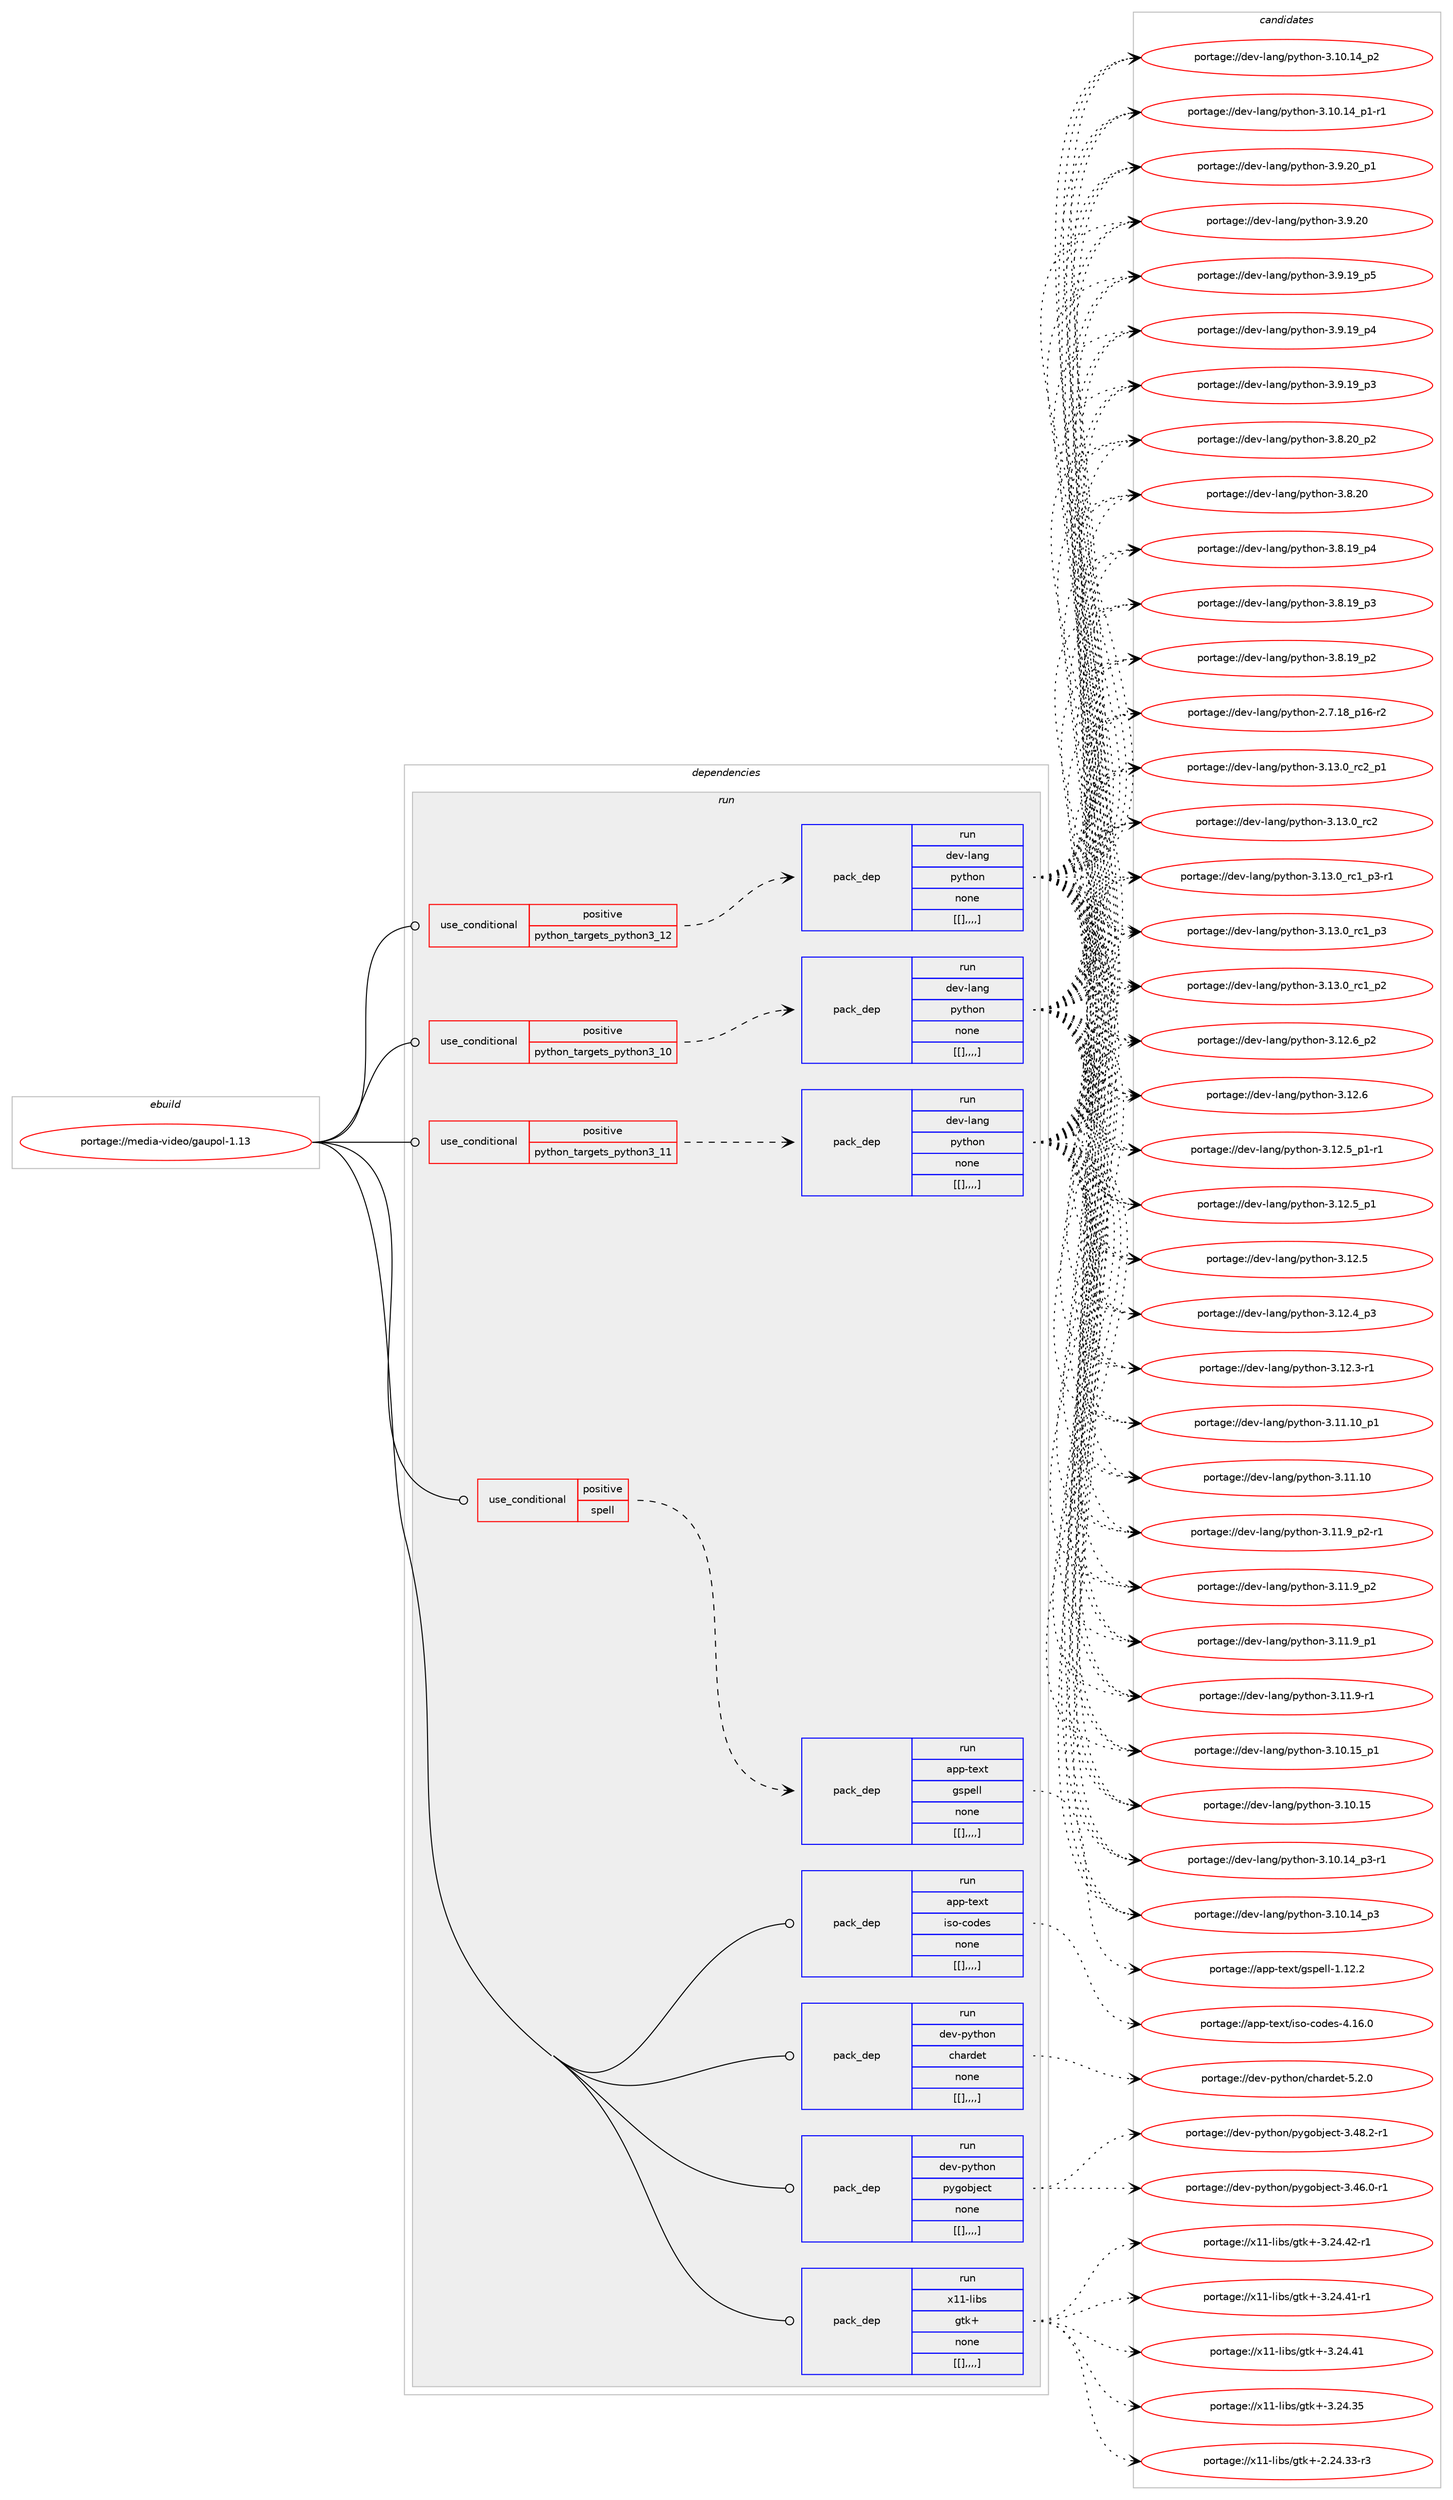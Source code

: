 digraph prolog {

# *************
# Graph options
# *************

newrank=true;
concentrate=true;
compound=true;
graph [rankdir=LR,fontname=Helvetica,fontsize=10,ranksep=1.5];#, ranksep=2.5, nodesep=0.2];
edge  [arrowhead=vee];
node  [fontname=Helvetica,fontsize=10];

# **********
# The ebuild
# **********

subgraph cluster_leftcol {
color=gray;
label=<<i>ebuild</i>>;
id [label="portage://media-video/gaupol-1.13", color=red, width=4, href="../media-video/gaupol-1.13.svg"];
}

# ****************
# The dependencies
# ****************

subgraph cluster_midcol {
color=gray;
label=<<i>dependencies</i>>;
subgraph cluster_compile {
fillcolor="#eeeeee";
style=filled;
label=<<i>compile</i>>;
}
subgraph cluster_compileandrun {
fillcolor="#eeeeee";
style=filled;
label=<<i>compile and run</i>>;
}
subgraph cluster_run {
fillcolor="#eeeeee";
style=filled;
label=<<i>run</i>>;
subgraph cond88439 {
dependency340574 [label=<<TABLE BORDER="0" CELLBORDER="1" CELLSPACING="0" CELLPADDING="4"><TR><TD ROWSPAN="3" CELLPADDING="10">use_conditional</TD></TR><TR><TD>positive</TD></TR><TR><TD>python_targets_python3_10</TD></TR></TABLE>>, shape=none, color=red];
subgraph pack249585 {
dependency340575 [label=<<TABLE BORDER="0" CELLBORDER="1" CELLSPACING="0" CELLPADDING="4" WIDTH="220"><TR><TD ROWSPAN="6" CELLPADDING="30">pack_dep</TD></TR><TR><TD WIDTH="110">run</TD></TR><TR><TD>dev-lang</TD></TR><TR><TD>python</TD></TR><TR><TD>none</TD></TR><TR><TD>[[],,,,]</TD></TR></TABLE>>, shape=none, color=blue];
}
dependency340574:e -> dependency340575:w [weight=20,style="dashed",arrowhead="vee"];
}
id:e -> dependency340574:w [weight=20,style="solid",arrowhead="odot"];
subgraph cond88440 {
dependency340576 [label=<<TABLE BORDER="0" CELLBORDER="1" CELLSPACING="0" CELLPADDING="4"><TR><TD ROWSPAN="3" CELLPADDING="10">use_conditional</TD></TR><TR><TD>positive</TD></TR><TR><TD>python_targets_python3_11</TD></TR></TABLE>>, shape=none, color=red];
subgraph pack249586 {
dependency340577 [label=<<TABLE BORDER="0" CELLBORDER="1" CELLSPACING="0" CELLPADDING="4" WIDTH="220"><TR><TD ROWSPAN="6" CELLPADDING="30">pack_dep</TD></TR><TR><TD WIDTH="110">run</TD></TR><TR><TD>dev-lang</TD></TR><TR><TD>python</TD></TR><TR><TD>none</TD></TR><TR><TD>[[],,,,]</TD></TR></TABLE>>, shape=none, color=blue];
}
dependency340576:e -> dependency340577:w [weight=20,style="dashed",arrowhead="vee"];
}
id:e -> dependency340576:w [weight=20,style="solid",arrowhead="odot"];
subgraph cond88441 {
dependency340578 [label=<<TABLE BORDER="0" CELLBORDER="1" CELLSPACING="0" CELLPADDING="4"><TR><TD ROWSPAN="3" CELLPADDING="10">use_conditional</TD></TR><TR><TD>positive</TD></TR><TR><TD>python_targets_python3_12</TD></TR></TABLE>>, shape=none, color=red];
subgraph pack249587 {
dependency340579 [label=<<TABLE BORDER="0" CELLBORDER="1" CELLSPACING="0" CELLPADDING="4" WIDTH="220"><TR><TD ROWSPAN="6" CELLPADDING="30">pack_dep</TD></TR><TR><TD WIDTH="110">run</TD></TR><TR><TD>dev-lang</TD></TR><TR><TD>python</TD></TR><TR><TD>none</TD></TR><TR><TD>[[],,,,]</TD></TR></TABLE>>, shape=none, color=blue];
}
dependency340578:e -> dependency340579:w [weight=20,style="dashed",arrowhead="vee"];
}
id:e -> dependency340578:w [weight=20,style="solid",arrowhead="odot"];
subgraph cond88442 {
dependency340580 [label=<<TABLE BORDER="0" CELLBORDER="1" CELLSPACING="0" CELLPADDING="4"><TR><TD ROWSPAN="3" CELLPADDING="10">use_conditional</TD></TR><TR><TD>positive</TD></TR><TR><TD>spell</TD></TR></TABLE>>, shape=none, color=red];
subgraph pack249588 {
dependency340581 [label=<<TABLE BORDER="0" CELLBORDER="1" CELLSPACING="0" CELLPADDING="4" WIDTH="220"><TR><TD ROWSPAN="6" CELLPADDING="30">pack_dep</TD></TR><TR><TD WIDTH="110">run</TD></TR><TR><TD>app-text</TD></TR><TR><TD>gspell</TD></TR><TR><TD>none</TD></TR><TR><TD>[[],,,,]</TD></TR></TABLE>>, shape=none, color=blue];
}
dependency340580:e -> dependency340581:w [weight=20,style="dashed",arrowhead="vee"];
}
id:e -> dependency340580:w [weight=20,style="solid",arrowhead="odot"];
subgraph pack249589 {
dependency340582 [label=<<TABLE BORDER="0" CELLBORDER="1" CELLSPACING="0" CELLPADDING="4" WIDTH="220"><TR><TD ROWSPAN="6" CELLPADDING="30">pack_dep</TD></TR><TR><TD WIDTH="110">run</TD></TR><TR><TD>app-text</TD></TR><TR><TD>iso-codes</TD></TR><TR><TD>none</TD></TR><TR><TD>[[],,,,]</TD></TR></TABLE>>, shape=none, color=blue];
}
id:e -> dependency340582:w [weight=20,style="solid",arrowhead="odot"];
subgraph pack249590 {
dependency340583 [label=<<TABLE BORDER="0" CELLBORDER="1" CELLSPACING="0" CELLPADDING="4" WIDTH="220"><TR><TD ROWSPAN="6" CELLPADDING="30">pack_dep</TD></TR><TR><TD WIDTH="110">run</TD></TR><TR><TD>dev-python</TD></TR><TR><TD>chardet</TD></TR><TR><TD>none</TD></TR><TR><TD>[[],,,,]</TD></TR></TABLE>>, shape=none, color=blue];
}
id:e -> dependency340583:w [weight=20,style="solid",arrowhead="odot"];
subgraph pack249591 {
dependency340584 [label=<<TABLE BORDER="0" CELLBORDER="1" CELLSPACING="0" CELLPADDING="4" WIDTH="220"><TR><TD ROWSPAN="6" CELLPADDING="30">pack_dep</TD></TR><TR><TD WIDTH="110">run</TD></TR><TR><TD>dev-python</TD></TR><TR><TD>pygobject</TD></TR><TR><TD>none</TD></TR><TR><TD>[[],,,,]</TD></TR></TABLE>>, shape=none, color=blue];
}
id:e -> dependency340584:w [weight=20,style="solid",arrowhead="odot"];
subgraph pack249592 {
dependency340585 [label=<<TABLE BORDER="0" CELLBORDER="1" CELLSPACING="0" CELLPADDING="4" WIDTH="220"><TR><TD ROWSPAN="6" CELLPADDING="30">pack_dep</TD></TR><TR><TD WIDTH="110">run</TD></TR><TR><TD>x11-libs</TD></TR><TR><TD>gtk+</TD></TR><TR><TD>none</TD></TR><TR><TD>[[],,,,]</TD></TR></TABLE>>, shape=none, color=blue];
}
id:e -> dependency340585:w [weight=20,style="solid",arrowhead="odot"];
}
}

# **************
# The candidates
# **************

subgraph cluster_choices {
rank=same;
color=gray;
label=<<i>candidates</i>>;

subgraph choice249585 {
color=black;
nodesep=1;
choice100101118451089711010347112121116104111110455146495146489511499509511249 [label="portage://dev-lang/python-3.13.0_rc2_p1", color=red, width=4,href="../dev-lang/python-3.13.0_rc2_p1.svg"];
choice10010111845108971101034711212111610411111045514649514648951149950 [label="portage://dev-lang/python-3.13.0_rc2", color=red, width=4,href="../dev-lang/python-3.13.0_rc2.svg"];
choice1001011184510897110103471121211161041111104551464951464895114994995112514511449 [label="portage://dev-lang/python-3.13.0_rc1_p3-r1", color=red, width=4,href="../dev-lang/python-3.13.0_rc1_p3-r1.svg"];
choice100101118451089711010347112121116104111110455146495146489511499499511251 [label="portage://dev-lang/python-3.13.0_rc1_p3", color=red, width=4,href="../dev-lang/python-3.13.0_rc1_p3.svg"];
choice100101118451089711010347112121116104111110455146495146489511499499511250 [label="portage://dev-lang/python-3.13.0_rc1_p2", color=red, width=4,href="../dev-lang/python-3.13.0_rc1_p2.svg"];
choice100101118451089711010347112121116104111110455146495046549511250 [label="portage://dev-lang/python-3.12.6_p2", color=red, width=4,href="../dev-lang/python-3.12.6_p2.svg"];
choice10010111845108971101034711212111610411111045514649504654 [label="portage://dev-lang/python-3.12.6", color=red, width=4,href="../dev-lang/python-3.12.6.svg"];
choice1001011184510897110103471121211161041111104551464950465395112494511449 [label="portage://dev-lang/python-3.12.5_p1-r1", color=red, width=4,href="../dev-lang/python-3.12.5_p1-r1.svg"];
choice100101118451089711010347112121116104111110455146495046539511249 [label="portage://dev-lang/python-3.12.5_p1", color=red, width=4,href="../dev-lang/python-3.12.5_p1.svg"];
choice10010111845108971101034711212111610411111045514649504653 [label="portage://dev-lang/python-3.12.5", color=red, width=4,href="../dev-lang/python-3.12.5.svg"];
choice100101118451089711010347112121116104111110455146495046529511251 [label="portage://dev-lang/python-3.12.4_p3", color=red, width=4,href="../dev-lang/python-3.12.4_p3.svg"];
choice100101118451089711010347112121116104111110455146495046514511449 [label="portage://dev-lang/python-3.12.3-r1", color=red, width=4,href="../dev-lang/python-3.12.3-r1.svg"];
choice10010111845108971101034711212111610411111045514649494649489511249 [label="portage://dev-lang/python-3.11.10_p1", color=red, width=4,href="../dev-lang/python-3.11.10_p1.svg"];
choice1001011184510897110103471121211161041111104551464949464948 [label="portage://dev-lang/python-3.11.10", color=red, width=4,href="../dev-lang/python-3.11.10.svg"];
choice1001011184510897110103471121211161041111104551464949465795112504511449 [label="portage://dev-lang/python-3.11.9_p2-r1", color=red, width=4,href="../dev-lang/python-3.11.9_p2-r1.svg"];
choice100101118451089711010347112121116104111110455146494946579511250 [label="portage://dev-lang/python-3.11.9_p2", color=red, width=4,href="../dev-lang/python-3.11.9_p2.svg"];
choice100101118451089711010347112121116104111110455146494946579511249 [label="portage://dev-lang/python-3.11.9_p1", color=red, width=4,href="../dev-lang/python-3.11.9_p1.svg"];
choice100101118451089711010347112121116104111110455146494946574511449 [label="portage://dev-lang/python-3.11.9-r1", color=red, width=4,href="../dev-lang/python-3.11.9-r1.svg"];
choice10010111845108971101034711212111610411111045514649484649539511249 [label="portage://dev-lang/python-3.10.15_p1", color=red, width=4,href="../dev-lang/python-3.10.15_p1.svg"];
choice1001011184510897110103471121211161041111104551464948464953 [label="portage://dev-lang/python-3.10.15", color=red, width=4,href="../dev-lang/python-3.10.15.svg"];
choice100101118451089711010347112121116104111110455146494846495295112514511449 [label="portage://dev-lang/python-3.10.14_p3-r1", color=red, width=4,href="../dev-lang/python-3.10.14_p3-r1.svg"];
choice10010111845108971101034711212111610411111045514649484649529511251 [label="portage://dev-lang/python-3.10.14_p3", color=red, width=4,href="../dev-lang/python-3.10.14_p3.svg"];
choice10010111845108971101034711212111610411111045514649484649529511250 [label="portage://dev-lang/python-3.10.14_p2", color=red, width=4,href="../dev-lang/python-3.10.14_p2.svg"];
choice100101118451089711010347112121116104111110455146494846495295112494511449 [label="portage://dev-lang/python-3.10.14_p1-r1", color=red, width=4,href="../dev-lang/python-3.10.14_p1-r1.svg"];
choice100101118451089711010347112121116104111110455146574650489511249 [label="portage://dev-lang/python-3.9.20_p1", color=red, width=4,href="../dev-lang/python-3.9.20_p1.svg"];
choice10010111845108971101034711212111610411111045514657465048 [label="portage://dev-lang/python-3.9.20", color=red, width=4,href="../dev-lang/python-3.9.20.svg"];
choice100101118451089711010347112121116104111110455146574649579511253 [label="portage://dev-lang/python-3.9.19_p5", color=red, width=4,href="../dev-lang/python-3.9.19_p5.svg"];
choice100101118451089711010347112121116104111110455146574649579511252 [label="portage://dev-lang/python-3.9.19_p4", color=red, width=4,href="../dev-lang/python-3.9.19_p4.svg"];
choice100101118451089711010347112121116104111110455146574649579511251 [label="portage://dev-lang/python-3.9.19_p3", color=red, width=4,href="../dev-lang/python-3.9.19_p3.svg"];
choice100101118451089711010347112121116104111110455146564650489511250 [label="portage://dev-lang/python-3.8.20_p2", color=red, width=4,href="../dev-lang/python-3.8.20_p2.svg"];
choice10010111845108971101034711212111610411111045514656465048 [label="portage://dev-lang/python-3.8.20", color=red, width=4,href="../dev-lang/python-3.8.20.svg"];
choice100101118451089711010347112121116104111110455146564649579511252 [label="portage://dev-lang/python-3.8.19_p4", color=red, width=4,href="../dev-lang/python-3.8.19_p4.svg"];
choice100101118451089711010347112121116104111110455146564649579511251 [label="portage://dev-lang/python-3.8.19_p3", color=red, width=4,href="../dev-lang/python-3.8.19_p3.svg"];
choice100101118451089711010347112121116104111110455146564649579511250 [label="portage://dev-lang/python-3.8.19_p2", color=red, width=4,href="../dev-lang/python-3.8.19_p2.svg"];
choice100101118451089711010347112121116104111110455046554649569511249544511450 [label="portage://dev-lang/python-2.7.18_p16-r2", color=red, width=4,href="../dev-lang/python-2.7.18_p16-r2.svg"];
dependency340575:e -> choice100101118451089711010347112121116104111110455146495146489511499509511249:w [style=dotted,weight="100"];
dependency340575:e -> choice10010111845108971101034711212111610411111045514649514648951149950:w [style=dotted,weight="100"];
dependency340575:e -> choice1001011184510897110103471121211161041111104551464951464895114994995112514511449:w [style=dotted,weight="100"];
dependency340575:e -> choice100101118451089711010347112121116104111110455146495146489511499499511251:w [style=dotted,weight="100"];
dependency340575:e -> choice100101118451089711010347112121116104111110455146495146489511499499511250:w [style=dotted,weight="100"];
dependency340575:e -> choice100101118451089711010347112121116104111110455146495046549511250:w [style=dotted,weight="100"];
dependency340575:e -> choice10010111845108971101034711212111610411111045514649504654:w [style=dotted,weight="100"];
dependency340575:e -> choice1001011184510897110103471121211161041111104551464950465395112494511449:w [style=dotted,weight="100"];
dependency340575:e -> choice100101118451089711010347112121116104111110455146495046539511249:w [style=dotted,weight="100"];
dependency340575:e -> choice10010111845108971101034711212111610411111045514649504653:w [style=dotted,weight="100"];
dependency340575:e -> choice100101118451089711010347112121116104111110455146495046529511251:w [style=dotted,weight="100"];
dependency340575:e -> choice100101118451089711010347112121116104111110455146495046514511449:w [style=dotted,weight="100"];
dependency340575:e -> choice10010111845108971101034711212111610411111045514649494649489511249:w [style=dotted,weight="100"];
dependency340575:e -> choice1001011184510897110103471121211161041111104551464949464948:w [style=dotted,weight="100"];
dependency340575:e -> choice1001011184510897110103471121211161041111104551464949465795112504511449:w [style=dotted,weight="100"];
dependency340575:e -> choice100101118451089711010347112121116104111110455146494946579511250:w [style=dotted,weight="100"];
dependency340575:e -> choice100101118451089711010347112121116104111110455146494946579511249:w [style=dotted,weight="100"];
dependency340575:e -> choice100101118451089711010347112121116104111110455146494946574511449:w [style=dotted,weight="100"];
dependency340575:e -> choice10010111845108971101034711212111610411111045514649484649539511249:w [style=dotted,weight="100"];
dependency340575:e -> choice1001011184510897110103471121211161041111104551464948464953:w [style=dotted,weight="100"];
dependency340575:e -> choice100101118451089711010347112121116104111110455146494846495295112514511449:w [style=dotted,weight="100"];
dependency340575:e -> choice10010111845108971101034711212111610411111045514649484649529511251:w [style=dotted,weight="100"];
dependency340575:e -> choice10010111845108971101034711212111610411111045514649484649529511250:w [style=dotted,weight="100"];
dependency340575:e -> choice100101118451089711010347112121116104111110455146494846495295112494511449:w [style=dotted,weight="100"];
dependency340575:e -> choice100101118451089711010347112121116104111110455146574650489511249:w [style=dotted,weight="100"];
dependency340575:e -> choice10010111845108971101034711212111610411111045514657465048:w [style=dotted,weight="100"];
dependency340575:e -> choice100101118451089711010347112121116104111110455146574649579511253:w [style=dotted,weight="100"];
dependency340575:e -> choice100101118451089711010347112121116104111110455146574649579511252:w [style=dotted,weight="100"];
dependency340575:e -> choice100101118451089711010347112121116104111110455146574649579511251:w [style=dotted,weight="100"];
dependency340575:e -> choice100101118451089711010347112121116104111110455146564650489511250:w [style=dotted,weight="100"];
dependency340575:e -> choice10010111845108971101034711212111610411111045514656465048:w [style=dotted,weight="100"];
dependency340575:e -> choice100101118451089711010347112121116104111110455146564649579511252:w [style=dotted,weight="100"];
dependency340575:e -> choice100101118451089711010347112121116104111110455146564649579511251:w [style=dotted,weight="100"];
dependency340575:e -> choice100101118451089711010347112121116104111110455146564649579511250:w [style=dotted,weight="100"];
dependency340575:e -> choice100101118451089711010347112121116104111110455046554649569511249544511450:w [style=dotted,weight="100"];
}
subgraph choice249586 {
color=black;
nodesep=1;
choice100101118451089711010347112121116104111110455146495146489511499509511249 [label="portage://dev-lang/python-3.13.0_rc2_p1", color=red, width=4,href="../dev-lang/python-3.13.0_rc2_p1.svg"];
choice10010111845108971101034711212111610411111045514649514648951149950 [label="portage://dev-lang/python-3.13.0_rc2", color=red, width=4,href="../dev-lang/python-3.13.0_rc2.svg"];
choice1001011184510897110103471121211161041111104551464951464895114994995112514511449 [label="portage://dev-lang/python-3.13.0_rc1_p3-r1", color=red, width=4,href="../dev-lang/python-3.13.0_rc1_p3-r1.svg"];
choice100101118451089711010347112121116104111110455146495146489511499499511251 [label="portage://dev-lang/python-3.13.0_rc1_p3", color=red, width=4,href="../dev-lang/python-3.13.0_rc1_p3.svg"];
choice100101118451089711010347112121116104111110455146495146489511499499511250 [label="portage://dev-lang/python-3.13.0_rc1_p2", color=red, width=4,href="../dev-lang/python-3.13.0_rc1_p2.svg"];
choice100101118451089711010347112121116104111110455146495046549511250 [label="portage://dev-lang/python-3.12.6_p2", color=red, width=4,href="../dev-lang/python-3.12.6_p2.svg"];
choice10010111845108971101034711212111610411111045514649504654 [label="portage://dev-lang/python-3.12.6", color=red, width=4,href="../dev-lang/python-3.12.6.svg"];
choice1001011184510897110103471121211161041111104551464950465395112494511449 [label="portage://dev-lang/python-3.12.5_p1-r1", color=red, width=4,href="../dev-lang/python-3.12.5_p1-r1.svg"];
choice100101118451089711010347112121116104111110455146495046539511249 [label="portage://dev-lang/python-3.12.5_p1", color=red, width=4,href="../dev-lang/python-3.12.5_p1.svg"];
choice10010111845108971101034711212111610411111045514649504653 [label="portage://dev-lang/python-3.12.5", color=red, width=4,href="../dev-lang/python-3.12.5.svg"];
choice100101118451089711010347112121116104111110455146495046529511251 [label="portage://dev-lang/python-3.12.4_p3", color=red, width=4,href="../dev-lang/python-3.12.4_p3.svg"];
choice100101118451089711010347112121116104111110455146495046514511449 [label="portage://dev-lang/python-3.12.3-r1", color=red, width=4,href="../dev-lang/python-3.12.3-r1.svg"];
choice10010111845108971101034711212111610411111045514649494649489511249 [label="portage://dev-lang/python-3.11.10_p1", color=red, width=4,href="../dev-lang/python-3.11.10_p1.svg"];
choice1001011184510897110103471121211161041111104551464949464948 [label="portage://dev-lang/python-3.11.10", color=red, width=4,href="../dev-lang/python-3.11.10.svg"];
choice1001011184510897110103471121211161041111104551464949465795112504511449 [label="portage://dev-lang/python-3.11.9_p2-r1", color=red, width=4,href="../dev-lang/python-3.11.9_p2-r1.svg"];
choice100101118451089711010347112121116104111110455146494946579511250 [label="portage://dev-lang/python-3.11.9_p2", color=red, width=4,href="../dev-lang/python-3.11.9_p2.svg"];
choice100101118451089711010347112121116104111110455146494946579511249 [label="portage://dev-lang/python-3.11.9_p1", color=red, width=4,href="../dev-lang/python-3.11.9_p1.svg"];
choice100101118451089711010347112121116104111110455146494946574511449 [label="portage://dev-lang/python-3.11.9-r1", color=red, width=4,href="../dev-lang/python-3.11.9-r1.svg"];
choice10010111845108971101034711212111610411111045514649484649539511249 [label="portage://dev-lang/python-3.10.15_p1", color=red, width=4,href="../dev-lang/python-3.10.15_p1.svg"];
choice1001011184510897110103471121211161041111104551464948464953 [label="portage://dev-lang/python-3.10.15", color=red, width=4,href="../dev-lang/python-3.10.15.svg"];
choice100101118451089711010347112121116104111110455146494846495295112514511449 [label="portage://dev-lang/python-3.10.14_p3-r1", color=red, width=4,href="../dev-lang/python-3.10.14_p3-r1.svg"];
choice10010111845108971101034711212111610411111045514649484649529511251 [label="portage://dev-lang/python-3.10.14_p3", color=red, width=4,href="../dev-lang/python-3.10.14_p3.svg"];
choice10010111845108971101034711212111610411111045514649484649529511250 [label="portage://dev-lang/python-3.10.14_p2", color=red, width=4,href="../dev-lang/python-3.10.14_p2.svg"];
choice100101118451089711010347112121116104111110455146494846495295112494511449 [label="portage://dev-lang/python-3.10.14_p1-r1", color=red, width=4,href="../dev-lang/python-3.10.14_p1-r1.svg"];
choice100101118451089711010347112121116104111110455146574650489511249 [label="portage://dev-lang/python-3.9.20_p1", color=red, width=4,href="../dev-lang/python-3.9.20_p1.svg"];
choice10010111845108971101034711212111610411111045514657465048 [label="portage://dev-lang/python-3.9.20", color=red, width=4,href="../dev-lang/python-3.9.20.svg"];
choice100101118451089711010347112121116104111110455146574649579511253 [label="portage://dev-lang/python-3.9.19_p5", color=red, width=4,href="../dev-lang/python-3.9.19_p5.svg"];
choice100101118451089711010347112121116104111110455146574649579511252 [label="portage://dev-lang/python-3.9.19_p4", color=red, width=4,href="../dev-lang/python-3.9.19_p4.svg"];
choice100101118451089711010347112121116104111110455146574649579511251 [label="portage://dev-lang/python-3.9.19_p3", color=red, width=4,href="../dev-lang/python-3.9.19_p3.svg"];
choice100101118451089711010347112121116104111110455146564650489511250 [label="portage://dev-lang/python-3.8.20_p2", color=red, width=4,href="../dev-lang/python-3.8.20_p2.svg"];
choice10010111845108971101034711212111610411111045514656465048 [label="portage://dev-lang/python-3.8.20", color=red, width=4,href="../dev-lang/python-3.8.20.svg"];
choice100101118451089711010347112121116104111110455146564649579511252 [label="portage://dev-lang/python-3.8.19_p4", color=red, width=4,href="../dev-lang/python-3.8.19_p4.svg"];
choice100101118451089711010347112121116104111110455146564649579511251 [label="portage://dev-lang/python-3.8.19_p3", color=red, width=4,href="../dev-lang/python-3.8.19_p3.svg"];
choice100101118451089711010347112121116104111110455146564649579511250 [label="portage://dev-lang/python-3.8.19_p2", color=red, width=4,href="../dev-lang/python-3.8.19_p2.svg"];
choice100101118451089711010347112121116104111110455046554649569511249544511450 [label="portage://dev-lang/python-2.7.18_p16-r2", color=red, width=4,href="../dev-lang/python-2.7.18_p16-r2.svg"];
dependency340577:e -> choice100101118451089711010347112121116104111110455146495146489511499509511249:w [style=dotted,weight="100"];
dependency340577:e -> choice10010111845108971101034711212111610411111045514649514648951149950:w [style=dotted,weight="100"];
dependency340577:e -> choice1001011184510897110103471121211161041111104551464951464895114994995112514511449:w [style=dotted,weight="100"];
dependency340577:e -> choice100101118451089711010347112121116104111110455146495146489511499499511251:w [style=dotted,weight="100"];
dependency340577:e -> choice100101118451089711010347112121116104111110455146495146489511499499511250:w [style=dotted,weight="100"];
dependency340577:e -> choice100101118451089711010347112121116104111110455146495046549511250:w [style=dotted,weight="100"];
dependency340577:e -> choice10010111845108971101034711212111610411111045514649504654:w [style=dotted,weight="100"];
dependency340577:e -> choice1001011184510897110103471121211161041111104551464950465395112494511449:w [style=dotted,weight="100"];
dependency340577:e -> choice100101118451089711010347112121116104111110455146495046539511249:w [style=dotted,weight="100"];
dependency340577:e -> choice10010111845108971101034711212111610411111045514649504653:w [style=dotted,weight="100"];
dependency340577:e -> choice100101118451089711010347112121116104111110455146495046529511251:w [style=dotted,weight="100"];
dependency340577:e -> choice100101118451089711010347112121116104111110455146495046514511449:w [style=dotted,weight="100"];
dependency340577:e -> choice10010111845108971101034711212111610411111045514649494649489511249:w [style=dotted,weight="100"];
dependency340577:e -> choice1001011184510897110103471121211161041111104551464949464948:w [style=dotted,weight="100"];
dependency340577:e -> choice1001011184510897110103471121211161041111104551464949465795112504511449:w [style=dotted,weight="100"];
dependency340577:e -> choice100101118451089711010347112121116104111110455146494946579511250:w [style=dotted,weight="100"];
dependency340577:e -> choice100101118451089711010347112121116104111110455146494946579511249:w [style=dotted,weight="100"];
dependency340577:e -> choice100101118451089711010347112121116104111110455146494946574511449:w [style=dotted,weight="100"];
dependency340577:e -> choice10010111845108971101034711212111610411111045514649484649539511249:w [style=dotted,weight="100"];
dependency340577:e -> choice1001011184510897110103471121211161041111104551464948464953:w [style=dotted,weight="100"];
dependency340577:e -> choice100101118451089711010347112121116104111110455146494846495295112514511449:w [style=dotted,weight="100"];
dependency340577:e -> choice10010111845108971101034711212111610411111045514649484649529511251:w [style=dotted,weight="100"];
dependency340577:e -> choice10010111845108971101034711212111610411111045514649484649529511250:w [style=dotted,weight="100"];
dependency340577:e -> choice100101118451089711010347112121116104111110455146494846495295112494511449:w [style=dotted,weight="100"];
dependency340577:e -> choice100101118451089711010347112121116104111110455146574650489511249:w [style=dotted,weight="100"];
dependency340577:e -> choice10010111845108971101034711212111610411111045514657465048:w [style=dotted,weight="100"];
dependency340577:e -> choice100101118451089711010347112121116104111110455146574649579511253:w [style=dotted,weight="100"];
dependency340577:e -> choice100101118451089711010347112121116104111110455146574649579511252:w [style=dotted,weight="100"];
dependency340577:e -> choice100101118451089711010347112121116104111110455146574649579511251:w [style=dotted,weight="100"];
dependency340577:e -> choice100101118451089711010347112121116104111110455146564650489511250:w [style=dotted,weight="100"];
dependency340577:e -> choice10010111845108971101034711212111610411111045514656465048:w [style=dotted,weight="100"];
dependency340577:e -> choice100101118451089711010347112121116104111110455146564649579511252:w [style=dotted,weight="100"];
dependency340577:e -> choice100101118451089711010347112121116104111110455146564649579511251:w [style=dotted,weight="100"];
dependency340577:e -> choice100101118451089711010347112121116104111110455146564649579511250:w [style=dotted,weight="100"];
dependency340577:e -> choice100101118451089711010347112121116104111110455046554649569511249544511450:w [style=dotted,weight="100"];
}
subgraph choice249587 {
color=black;
nodesep=1;
choice100101118451089711010347112121116104111110455146495146489511499509511249 [label="portage://dev-lang/python-3.13.0_rc2_p1", color=red, width=4,href="../dev-lang/python-3.13.0_rc2_p1.svg"];
choice10010111845108971101034711212111610411111045514649514648951149950 [label="portage://dev-lang/python-3.13.0_rc2", color=red, width=4,href="../dev-lang/python-3.13.0_rc2.svg"];
choice1001011184510897110103471121211161041111104551464951464895114994995112514511449 [label="portage://dev-lang/python-3.13.0_rc1_p3-r1", color=red, width=4,href="../dev-lang/python-3.13.0_rc1_p3-r1.svg"];
choice100101118451089711010347112121116104111110455146495146489511499499511251 [label="portage://dev-lang/python-3.13.0_rc1_p3", color=red, width=4,href="../dev-lang/python-3.13.0_rc1_p3.svg"];
choice100101118451089711010347112121116104111110455146495146489511499499511250 [label="portage://dev-lang/python-3.13.0_rc1_p2", color=red, width=4,href="../dev-lang/python-3.13.0_rc1_p2.svg"];
choice100101118451089711010347112121116104111110455146495046549511250 [label="portage://dev-lang/python-3.12.6_p2", color=red, width=4,href="../dev-lang/python-3.12.6_p2.svg"];
choice10010111845108971101034711212111610411111045514649504654 [label="portage://dev-lang/python-3.12.6", color=red, width=4,href="../dev-lang/python-3.12.6.svg"];
choice1001011184510897110103471121211161041111104551464950465395112494511449 [label="portage://dev-lang/python-3.12.5_p1-r1", color=red, width=4,href="../dev-lang/python-3.12.5_p1-r1.svg"];
choice100101118451089711010347112121116104111110455146495046539511249 [label="portage://dev-lang/python-3.12.5_p1", color=red, width=4,href="../dev-lang/python-3.12.5_p1.svg"];
choice10010111845108971101034711212111610411111045514649504653 [label="portage://dev-lang/python-3.12.5", color=red, width=4,href="../dev-lang/python-3.12.5.svg"];
choice100101118451089711010347112121116104111110455146495046529511251 [label="portage://dev-lang/python-3.12.4_p3", color=red, width=4,href="../dev-lang/python-3.12.4_p3.svg"];
choice100101118451089711010347112121116104111110455146495046514511449 [label="portage://dev-lang/python-3.12.3-r1", color=red, width=4,href="../dev-lang/python-3.12.3-r1.svg"];
choice10010111845108971101034711212111610411111045514649494649489511249 [label="portage://dev-lang/python-3.11.10_p1", color=red, width=4,href="../dev-lang/python-3.11.10_p1.svg"];
choice1001011184510897110103471121211161041111104551464949464948 [label="portage://dev-lang/python-3.11.10", color=red, width=4,href="../dev-lang/python-3.11.10.svg"];
choice1001011184510897110103471121211161041111104551464949465795112504511449 [label="portage://dev-lang/python-3.11.9_p2-r1", color=red, width=4,href="../dev-lang/python-3.11.9_p2-r1.svg"];
choice100101118451089711010347112121116104111110455146494946579511250 [label="portage://dev-lang/python-3.11.9_p2", color=red, width=4,href="../dev-lang/python-3.11.9_p2.svg"];
choice100101118451089711010347112121116104111110455146494946579511249 [label="portage://dev-lang/python-3.11.9_p1", color=red, width=4,href="../dev-lang/python-3.11.9_p1.svg"];
choice100101118451089711010347112121116104111110455146494946574511449 [label="portage://dev-lang/python-3.11.9-r1", color=red, width=4,href="../dev-lang/python-3.11.9-r1.svg"];
choice10010111845108971101034711212111610411111045514649484649539511249 [label="portage://dev-lang/python-3.10.15_p1", color=red, width=4,href="../dev-lang/python-3.10.15_p1.svg"];
choice1001011184510897110103471121211161041111104551464948464953 [label="portage://dev-lang/python-3.10.15", color=red, width=4,href="../dev-lang/python-3.10.15.svg"];
choice100101118451089711010347112121116104111110455146494846495295112514511449 [label="portage://dev-lang/python-3.10.14_p3-r1", color=red, width=4,href="../dev-lang/python-3.10.14_p3-r1.svg"];
choice10010111845108971101034711212111610411111045514649484649529511251 [label="portage://dev-lang/python-3.10.14_p3", color=red, width=4,href="../dev-lang/python-3.10.14_p3.svg"];
choice10010111845108971101034711212111610411111045514649484649529511250 [label="portage://dev-lang/python-3.10.14_p2", color=red, width=4,href="../dev-lang/python-3.10.14_p2.svg"];
choice100101118451089711010347112121116104111110455146494846495295112494511449 [label="portage://dev-lang/python-3.10.14_p1-r1", color=red, width=4,href="../dev-lang/python-3.10.14_p1-r1.svg"];
choice100101118451089711010347112121116104111110455146574650489511249 [label="portage://dev-lang/python-3.9.20_p1", color=red, width=4,href="../dev-lang/python-3.9.20_p1.svg"];
choice10010111845108971101034711212111610411111045514657465048 [label="portage://dev-lang/python-3.9.20", color=red, width=4,href="../dev-lang/python-3.9.20.svg"];
choice100101118451089711010347112121116104111110455146574649579511253 [label="portage://dev-lang/python-3.9.19_p5", color=red, width=4,href="../dev-lang/python-3.9.19_p5.svg"];
choice100101118451089711010347112121116104111110455146574649579511252 [label="portage://dev-lang/python-3.9.19_p4", color=red, width=4,href="../dev-lang/python-3.9.19_p4.svg"];
choice100101118451089711010347112121116104111110455146574649579511251 [label="portage://dev-lang/python-3.9.19_p3", color=red, width=4,href="../dev-lang/python-3.9.19_p3.svg"];
choice100101118451089711010347112121116104111110455146564650489511250 [label="portage://dev-lang/python-3.8.20_p2", color=red, width=4,href="../dev-lang/python-3.8.20_p2.svg"];
choice10010111845108971101034711212111610411111045514656465048 [label="portage://dev-lang/python-3.8.20", color=red, width=4,href="../dev-lang/python-3.8.20.svg"];
choice100101118451089711010347112121116104111110455146564649579511252 [label="portage://dev-lang/python-3.8.19_p4", color=red, width=4,href="../dev-lang/python-3.8.19_p4.svg"];
choice100101118451089711010347112121116104111110455146564649579511251 [label="portage://dev-lang/python-3.8.19_p3", color=red, width=4,href="../dev-lang/python-3.8.19_p3.svg"];
choice100101118451089711010347112121116104111110455146564649579511250 [label="portage://dev-lang/python-3.8.19_p2", color=red, width=4,href="../dev-lang/python-3.8.19_p2.svg"];
choice100101118451089711010347112121116104111110455046554649569511249544511450 [label="portage://dev-lang/python-2.7.18_p16-r2", color=red, width=4,href="../dev-lang/python-2.7.18_p16-r2.svg"];
dependency340579:e -> choice100101118451089711010347112121116104111110455146495146489511499509511249:w [style=dotted,weight="100"];
dependency340579:e -> choice10010111845108971101034711212111610411111045514649514648951149950:w [style=dotted,weight="100"];
dependency340579:e -> choice1001011184510897110103471121211161041111104551464951464895114994995112514511449:w [style=dotted,weight="100"];
dependency340579:e -> choice100101118451089711010347112121116104111110455146495146489511499499511251:w [style=dotted,weight="100"];
dependency340579:e -> choice100101118451089711010347112121116104111110455146495146489511499499511250:w [style=dotted,weight="100"];
dependency340579:e -> choice100101118451089711010347112121116104111110455146495046549511250:w [style=dotted,weight="100"];
dependency340579:e -> choice10010111845108971101034711212111610411111045514649504654:w [style=dotted,weight="100"];
dependency340579:e -> choice1001011184510897110103471121211161041111104551464950465395112494511449:w [style=dotted,weight="100"];
dependency340579:e -> choice100101118451089711010347112121116104111110455146495046539511249:w [style=dotted,weight="100"];
dependency340579:e -> choice10010111845108971101034711212111610411111045514649504653:w [style=dotted,weight="100"];
dependency340579:e -> choice100101118451089711010347112121116104111110455146495046529511251:w [style=dotted,weight="100"];
dependency340579:e -> choice100101118451089711010347112121116104111110455146495046514511449:w [style=dotted,weight="100"];
dependency340579:e -> choice10010111845108971101034711212111610411111045514649494649489511249:w [style=dotted,weight="100"];
dependency340579:e -> choice1001011184510897110103471121211161041111104551464949464948:w [style=dotted,weight="100"];
dependency340579:e -> choice1001011184510897110103471121211161041111104551464949465795112504511449:w [style=dotted,weight="100"];
dependency340579:e -> choice100101118451089711010347112121116104111110455146494946579511250:w [style=dotted,weight="100"];
dependency340579:e -> choice100101118451089711010347112121116104111110455146494946579511249:w [style=dotted,weight="100"];
dependency340579:e -> choice100101118451089711010347112121116104111110455146494946574511449:w [style=dotted,weight="100"];
dependency340579:e -> choice10010111845108971101034711212111610411111045514649484649539511249:w [style=dotted,weight="100"];
dependency340579:e -> choice1001011184510897110103471121211161041111104551464948464953:w [style=dotted,weight="100"];
dependency340579:e -> choice100101118451089711010347112121116104111110455146494846495295112514511449:w [style=dotted,weight="100"];
dependency340579:e -> choice10010111845108971101034711212111610411111045514649484649529511251:w [style=dotted,weight="100"];
dependency340579:e -> choice10010111845108971101034711212111610411111045514649484649529511250:w [style=dotted,weight="100"];
dependency340579:e -> choice100101118451089711010347112121116104111110455146494846495295112494511449:w [style=dotted,weight="100"];
dependency340579:e -> choice100101118451089711010347112121116104111110455146574650489511249:w [style=dotted,weight="100"];
dependency340579:e -> choice10010111845108971101034711212111610411111045514657465048:w [style=dotted,weight="100"];
dependency340579:e -> choice100101118451089711010347112121116104111110455146574649579511253:w [style=dotted,weight="100"];
dependency340579:e -> choice100101118451089711010347112121116104111110455146574649579511252:w [style=dotted,weight="100"];
dependency340579:e -> choice100101118451089711010347112121116104111110455146574649579511251:w [style=dotted,weight="100"];
dependency340579:e -> choice100101118451089711010347112121116104111110455146564650489511250:w [style=dotted,weight="100"];
dependency340579:e -> choice10010111845108971101034711212111610411111045514656465048:w [style=dotted,weight="100"];
dependency340579:e -> choice100101118451089711010347112121116104111110455146564649579511252:w [style=dotted,weight="100"];
dependency340579:e -> choice100101118451089711010347112121116104111110455146564649579511251:w [style=dotted,weight="100"];
dependency340579:e -> choice100101118451089711010347112121116104111110455146564649579511250:w [style=dotted,weight="100"];
dependency340579:e -> choice100101118451089711010347112121116104111110455046554649569511249544511450:w [style=dotted,weight="100"];
}
subgraph choice249588 {
color=black;
nodesep=1;
choice97112112451161011201164710311511210110810845494649504650 [label="portage://app-text/gspell-1.12.2", color=red, width=4,href="../app-text/gspell-1.12.2.svg"];
dependency340581:e -> choice97112112451161011201164710311511210110810845494649504650:w [style=dotted,weight="100"];
}
subgraph choice249589 {
color=black;
nodesep=1;
choice971121124511610112011647105115111459911110010111545524649544648 [label="portage://app-text/iso-codes-4.16.0", color=red, width=4,href="../app-text/iso-codes-4.16.0.svg"];
dependency340582:e -> choice971121124511610112011647105115111459911110010111545524649544648:w [style=dotted,weight="100"];
}
subgraph choice249590 {
color=black;
nodesep=1;
choice10010111845112121116104111110479910497114100101116455346504648 [label="portage://dev-python/chardet-5.2.0", color=red, width=4,href="../dev-python/chardet-5.2.0.svg"];
dependency340583:e -> choice10010111845112121116104111110479910497114100101116455346504648:w [style=dotted,weight="100"];
}
subgraph choice249591 {
color=black;
nodesep=1;
choice10010111845112121116104111110471121211031119810610199116455146525646504511449 [label="portage://dev-python/pygobject-3.48.2-r1", color=red, width=4,href="../dev-python/pygobject-3.48.2-r1.svg"];
choice10010111845112121116104111110471121211031119810610199116455146525446484511449 [label="portage://dev-python/pygobject-3.46.0-r1", color=red, width=4,href="../dev-python/pygobject-3.46.0-r1.svg"];
dependency340584:e -> choice10010111845112121116104111110471121211031119810610199116455146525646504511449:w [style=dotted,weight="100"];
dependency340584:e -> choice10010111845112121116104111110471121211031119810610199116455146525446484511449:w [style=dotted,weight="100"];
}
subgraph choice249592 {
color=black;
nodesep=1;
choice12049494510810598115471031161074345514650524652504511449 [label="portage://x11-libs/gtk+-3.24.42-r1", color=red, width=4,href="../x11-libs/gtk+-3.24.42-r1.svg"];
choice12049494510810598115471031161074345514650524652494511449 [label="portage://x11-libs/gtk+-3.24.41-r1", color=red, width=4,href="../x11-libs/gtk+-3.24.41-r1.svg"];
choice1204949451081059811547103116107434551465052465249 [label="portage://x11-libs/gtk+-3.24.41", color=red, width=4,href="../x11-libs/gtk+-3.24.41.svg"];
choice1204949451081059811547103116107434551465052465153 [label="portage://x11-libs/gtk+-3.24.35", color=red, width=4,href="../x11-libs/gtk+-3.24.35.svg"];
choice12049494510810598115471031161074345504650524651514511451 [label="portage://x11-libs/gtk+-2.24.33-r3", color=red, width=4,href="../x11-libs/gtk+-2.24.33-r3.svg"];
dependency340585:e -> choice12049494510810598115471031161074345514650524652504511449:w [style=dotted,weight="100"];
dependency340585:e -> choice12049494510810598115471031161074345514650524652494511449:w [style=dotted,weight="100"];
dependency340585:e -> choice1204949451081059811547103116107434551465052465249:w [style=dotted,weight="100"];
dependency340585:e -> choice1204949451081059811547103116107434551465052465153:w [style=dotted,weight="100"];
dependency340585:e -> choice12049494510810598115471031161074345504650524651514511451:w [style=dotted,weight="100"];
}
}

}
